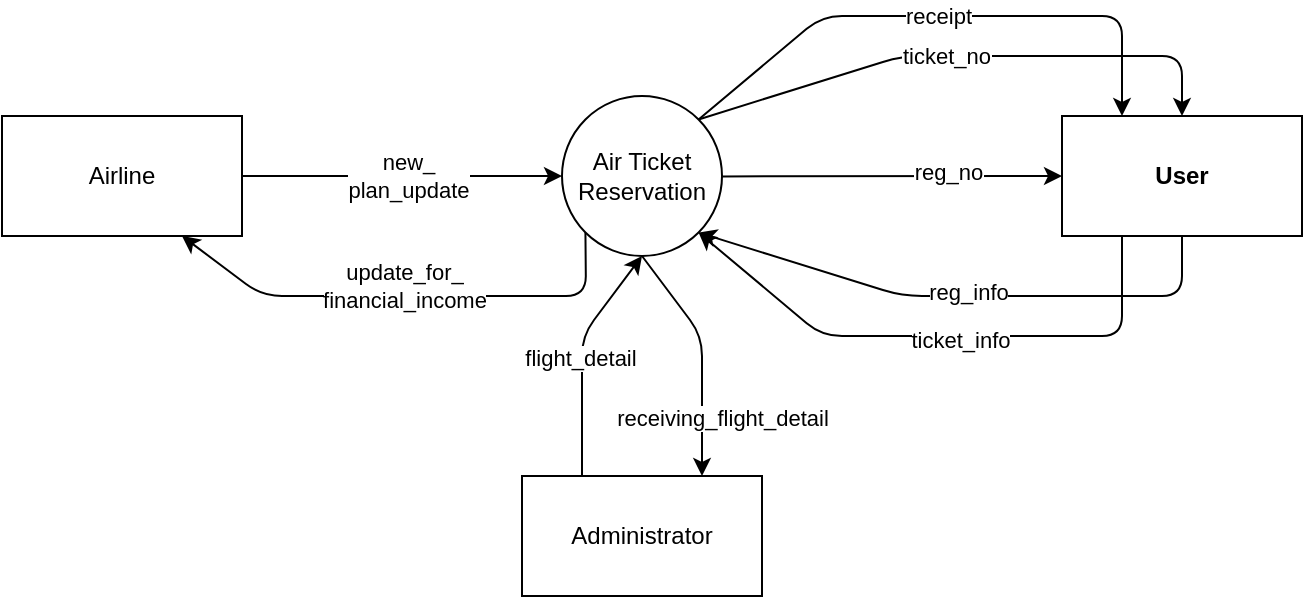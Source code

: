<mxfile>
    <diagram id="VXt2RLerZ6TcnsVcz3gV" name="Page-1">
        <mxGraphModel dx="1257" dy="1444" grid="1" gridSize="10" guides="1" tooltips="1" connect="1" arrows="1" fold="1" page="1" pageScale="1" pageWidth="850" pageHeight="1100" math="0" shadow="0">
            <root>
                <mxCell id="0"/>
                <mxCell id="1" parent="0"/>
                <mxCell id="11" style="edgeStyle=none;html=1;exitX=0.25;exitY=1;exitDx=0;exitDy=0;entryX=1;entryY=1;entryDx=0;entryDy=0;" parent="1" source="2" target="3" edge="1">
                    <mxGeometry relative="1" as="geometry">
                        <mxPoint x="350" y="-140" as="targetPoint"/>
                        <Array as="points">
                            <mxPoint x="350" y="-120"/>
                            <mxPoint x="200" y="-120"/>
                        </Array>
                    </mxGeometry>
                </mxCell>
                <mxCell id="18" value="ticket_info" style="edgeLabel;html=1;align=center;verticalAlign=middle;resizable=0;points=[];" parent="11" vertex="1" connectable="0">
                    <mxGeometry x="-0.066" y="2" relative="1" as="geometry">
                        <mxPoint as="offset"/>
                    </mxGeometry>
                </mxCell>
                <mxCell id="12" style="edgeStyle=none;html=1;exitX=0.5;exitY=1;exitDx=0;exitDy=0;entryX=1;entryY=1;entryDx=0;entryDy=0;" parent="1" source="2" target="3" edge="1">
                    <mxGeometry relative="1" as="geometry">
                        <Array as="points">
                            <mxPoint x="380" y="-140"/>
                            <mxPoint x="240" y="-140"/>
                        </Array>
                    </mxGeometry>
                </mxCell>
                <mxCell id="17" value="reg_info" style="edgeLabel;html=1;align=center;verticalAlign=middle;resizable=0;points=[];" parent="12" vertex="1" connectable="0">
                    <mxGeometry x="-0.004" y="-2" relative="1" as="geometry">
                        <mxPoint as="offset"/>
                    </mxGeometry>
                </mxCell>
                <mxCell id="2" value="User" style="whiteSpace=wrap;html=1;fontStyle=1" parent="1" vertex="1">
                    <mxGeometry x="320" y="-230" width="120" height="60" as="geometry"/>
                </mxCell>
                <mxCell id="4" style="edgeStyle=none;html=1;entryX=0;entryY=0.5;entryDx=0;entryDy=0;" parent="1" source="3" target="2" edge="1">
                    <mxGeometry relative="1" as="geometry"/>
                </mxCell>
                <mxCell id="16" value="reg_no" style="edgeLabel;html=1;align=center;verticalAlign=middle;resizable=0;points=[];" parent="4" vertex="1" connectable="0">
                    <mxGeometry x="0.324" y="2" relative="1" as="geometry">
                        <mxPoint as="offset"/>
                    </mxGeometry>
                </mxCell>
                <mxCell id="5" style="edgeStyle=none;html=1;exitX=1;exitY=0;exitDx=0;exitDy=0;entryX=0.25;entryY=0;entryDx=0;entryDy=0;" parent="1" source="3" target="2" edge="1">
                    <mxGeometry relative="1" as="geometry">
                        <mxPoint x="360" y="-260" as="targetPoint"/>
                        <Array as="points">
                            <mxPoint x="200" y="-280"/>
                            <mxPoint x="350" y="-280"/>
                        </Array>
                    </mxGeometry>
                </mxCell>
                <mxCell id="9" value="receipt" style="edgeLabel;html=1;align=center;verticalAlign=middle;resizable=0;points=[];" parent="5" vertex="1" connectable="0">
                    <mxGeometry x="-0.012" relative="1" as="geometry">
                        <mxPoint as="offset"/>
                    </mxGeometry>
                </mxCell>
                <mxCell id="10" style="edgeStyle=none;html=1;exitX=1;exitY=0;exitDx=0;exitDy=0;entryX=0.5;entryY=0;entryDx=0;entryDy=0;" parent="1" source="3" target="2" edge="1">
                    <mxGeometry relative="1" as="geometry">
                        <mxPoint x="380" y="-260" as="targetPoint"/>
                        <Array as="points">
                            <mxPoint x="240" y="-260"/>
                            <mxPoint x="380" y="-260"/>
                        </Array>
                    </mxGeometry>
                </mxCell>
                <mxCell id="15" value="ticket_no" style="edgeLabel;html=1;align=center;verticalAlign=middle;resizable=0;points=[];" parent="10" vertex="1" connectable="0">
                    <mxGeometry x="-0.074" relative="1" as="geometry">
                        <mxPoint as="offset"/>
                    </mxGeometry>
                </mxCell>
                <mxCell id="21" style="edgeStyle=none;html=1;exitX=0;exitY=1;exitDx=0;exitDy=0;entryX=0.75;entryY=1;entryDx=0;entryDy=0;" parent="1" source="3" target="19" edge="1">
                    <mxGeometry relative="1" as="geometry">
                        <Array as="points">
                            <mxPoint x="82" y="-140"/>
                            <mxPoint y="-140"/>
                            <mxPoint x="-80" y="-140"/>
                        </Array>
                    </mxGeometry>
                </mxCell>
                <mxCell id="28" value="update_for_&lt;br&gt;financial_income" style="edgeLabel;html=1;align=center;verticalAlign=middle;resizable=0;points=[];" parent="21" vertex="1" connectable="0">
                    <mxGeometry x="-0.28" y="-5" relative="1" as="geometry">
                        <mxPoint x="-35" as="offset"/>
                    </mxGeometry>
                </mxCell>
                <mxCell id="23" style="edgeStyle=none;html=1;exitX=0.5;exitY=1;exitDx=0;exitDy=0;entryX=0.75;entryY=0;entryDx=0;entryDy=0;" parent="1" source="3" target="8" edge="1">
                    <mxGeometry relative="1" as="geometry">
                        <Array as="points">
                            <mxPoint x="140" y="-120"/>
                        </Array>
                    </mxGeometry>
                </mxCell>
                <mxCell id="26" value="receiving_flight_detail" style="edgeLabel;html=1;align=center;verticalAlign=middle;resizable=0;points=[];" parent="23" vertex="1" connectable="0">
                    <mxGeometry x="0.122" y="-3" relative="1" as="geometry">
                        <mxPoint x="13" y="23" as="offset"/>
                    </mxGeometry>
                </mxCell>
                <mxCell id="3" value="Air Ticket Reservation" style="ellipse;whiteSpace=wrap;html=1;" parent="1" vertex="1">
                    <mxGeometry x="70" y="-240" width="80" height="80" as="geometry"/>
                </mxCell>
                <mxCell id="24" style="edgeStyle=none;html=1;exitX=0.25;exitY=0;exitDx=0;exitDy=0;" parent="1" source="8" edge="1">
                    <mxGeometry relative="1" as="geometry">
                        <mxPoint x="110" y="-160" as="targetPoint"/>
                        <Array as="points">
                            <mxPoint x="80" y="-120"/>
                        </Array>
                    </mxGeometry>
                </mxCell>
                <mxCell id="25" value="flight_detail" style="edgeLabel;html=1;align=center;verticalAlign=middle;resizable=0;points=[];" parent="24" vertex="1" connectable="0">
                    <mxGeometry x="-0.155" y="1" relative="1" as="geometry">
                        <mxPoint y="-9" as="offset"/>
                    </mxGeometry>
                </mxCell>
                <mxCell id="8" value="Administrator" style="whiteSpace=wrap;html=1;" parent="1" vertex="1">
                    <mxGeometry x="50" y="-50" width="120" height="60" as="geometry"/>
                </mxCell>
                <mxCell id="20" style="edgeStyle=none;html=1;entryX=0;entryY=0.5;entryDx=0;entryDy=0;" parent="1" source="19" target="3" edge="1">
                    <mxGeometry relative="1" as="geometry"/>
                </mxCell>
                <mxCell id="27" value="new_&lt;br&gt;plan_update" style="edgeLabel;html=1;align=center;verticalAlign=middle;resizable=0;points=[];" parent="20" vertex="1" connectable="0">
                    <mxGeometry x="0.319" y="1" relative="1" as="geometry">
                        <mxPoint x="-23" y="1" as="offset"/>
                    </mxGeometry>
                </mxCell>
                <mxCell id="19" value="Airline" style="whiteSpace=wrap;html=1;" parent="1" vertex="1">
                    <mxGeometry x="-210" y="-230" width="120" height="60" as="geometry"/>
                </mxCell>
            </root>
        </mxGraphModel>
    </diagram>
</mxfile>